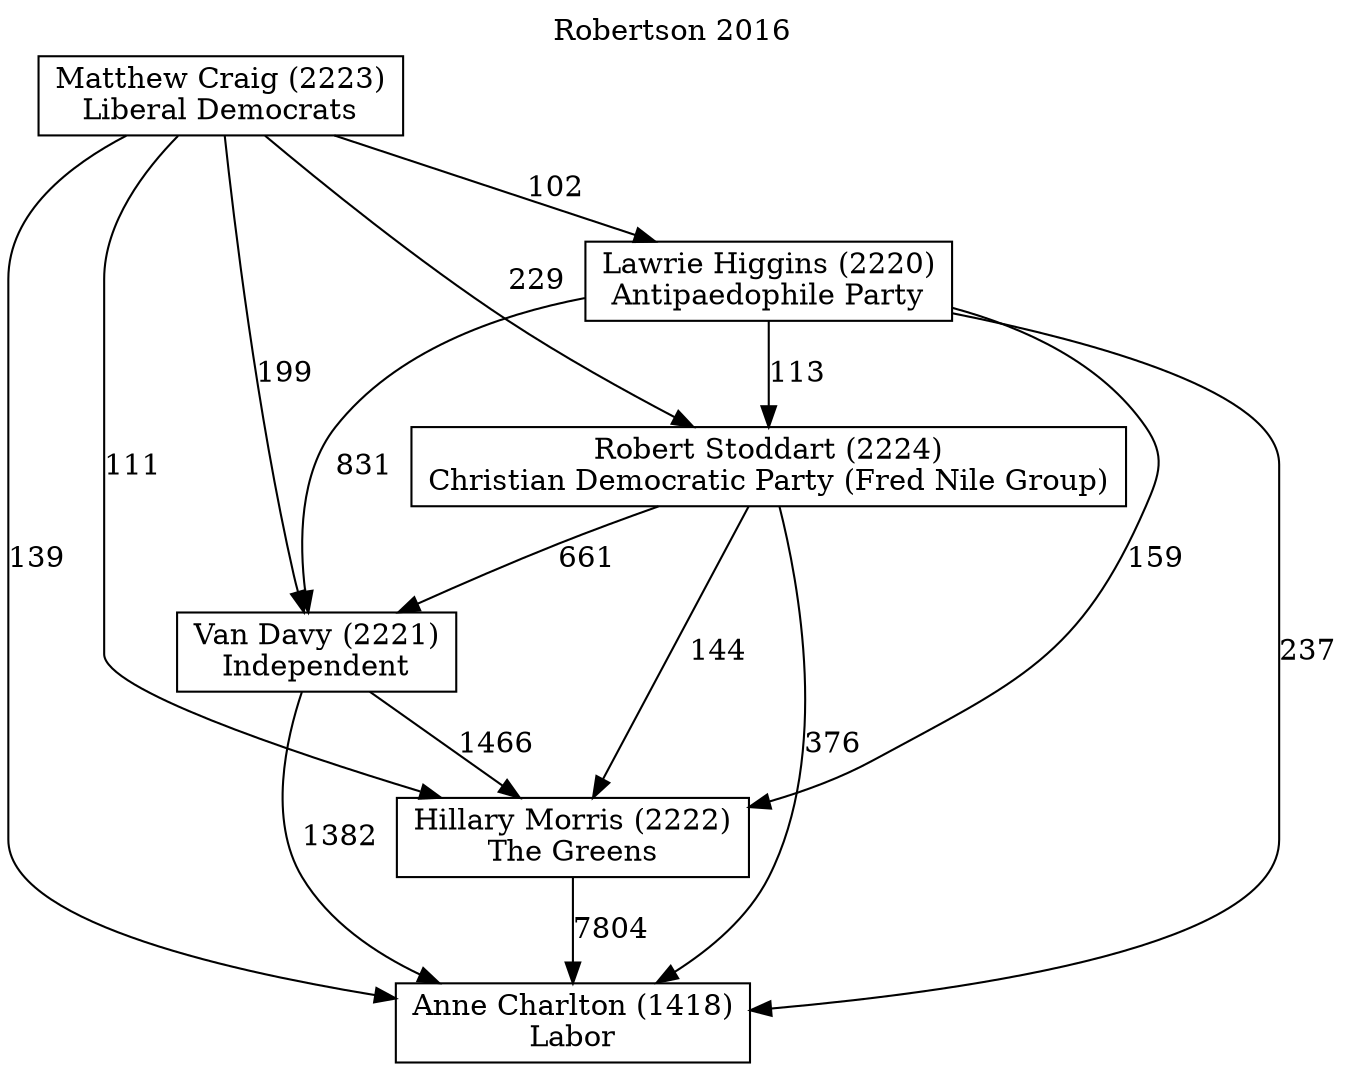 // House preference flow
digraph "Anne Charlton (1418)_Robertson_2016" {
	graph [label="Robertson 2016" labelloc=t mclimit=10]
	node [shape=box]
	"Lawrie Higgins (2220)" [label="Lawrie Higgins (2220)
Antipaedophile Party"]
	"Matthew Craig (2223)" [label="Matthew Craig (2223)
Liberal Democrats"]
	"Robert Stoddart (2224)" [label="Robert Stoddart (2224)
Christian Democratic Party (Fred Nile Group)"]
	"Van Davy (2221)" [label="Van Davy (2221)
Independent"]
	"Hillary Morris (2222)" [label="Hillary Morris (2222)
The Greens"]
	"Anne Charlton (1418)" [label="Anne Charlton (1418)
Labor"]
	"Matthew Craig (2223)" -> "Robert Stoddart (2224)" [label=229]
	"Robert Stoddart (2224)" -> "Van Davy (2221)" [label=661]
	"Lawrie Higgins (2220)" -> "Hillary Morris (2222)" [label=159]
	"Van Davy (2221)" -> "Anne Charlton (1418)" [label=1382]
	"Matthew Craig (2223)" -> "Hillary Morris (2222)" [label=111]
	"Matthew Craig (2223)" -> "Anne Charlton (1418)" [label=139]
	"Hillary Morris (2222)" -> "Anne Charlton (1418)" [label=7804]
	"Robert Stoddart (2224)" -> "Hillary Morris (2222)" [label=144]
	"Lawrie Higgins (2220)" -> "Anne Charlton (1418)" [label=237]
	"Van Davy (2221)" -> "Hillary Morris (2222)" [label=1466]
	"Matthew Craig (2223)" -> "Van Davy (2221)" [label=199]
	"Robert Stoddart (2224)" -> "Anne Charlton (1418)" [label=376]
	"Matthew Craig (2223)" -> "Lawrie Higgins (2220)" [label=102]
	"Lawrie Higgins (2220)" -> "Robert Stoddart (2224)" [label=113]
	"Lawrie Higgins (2220)" -> "Van Davy (2221)" [label=831]
}

